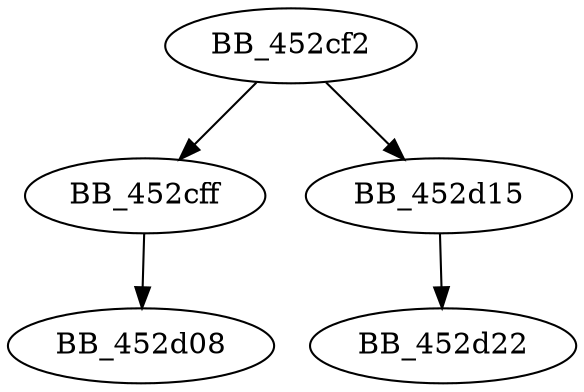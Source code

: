 DiGraph sub_452CF2{
BB_452cf2->BB_452cff
BB_452cf2->BB_452d15
BB_452cff->BB_452d08
BB_452d15->BB_452d22
}

